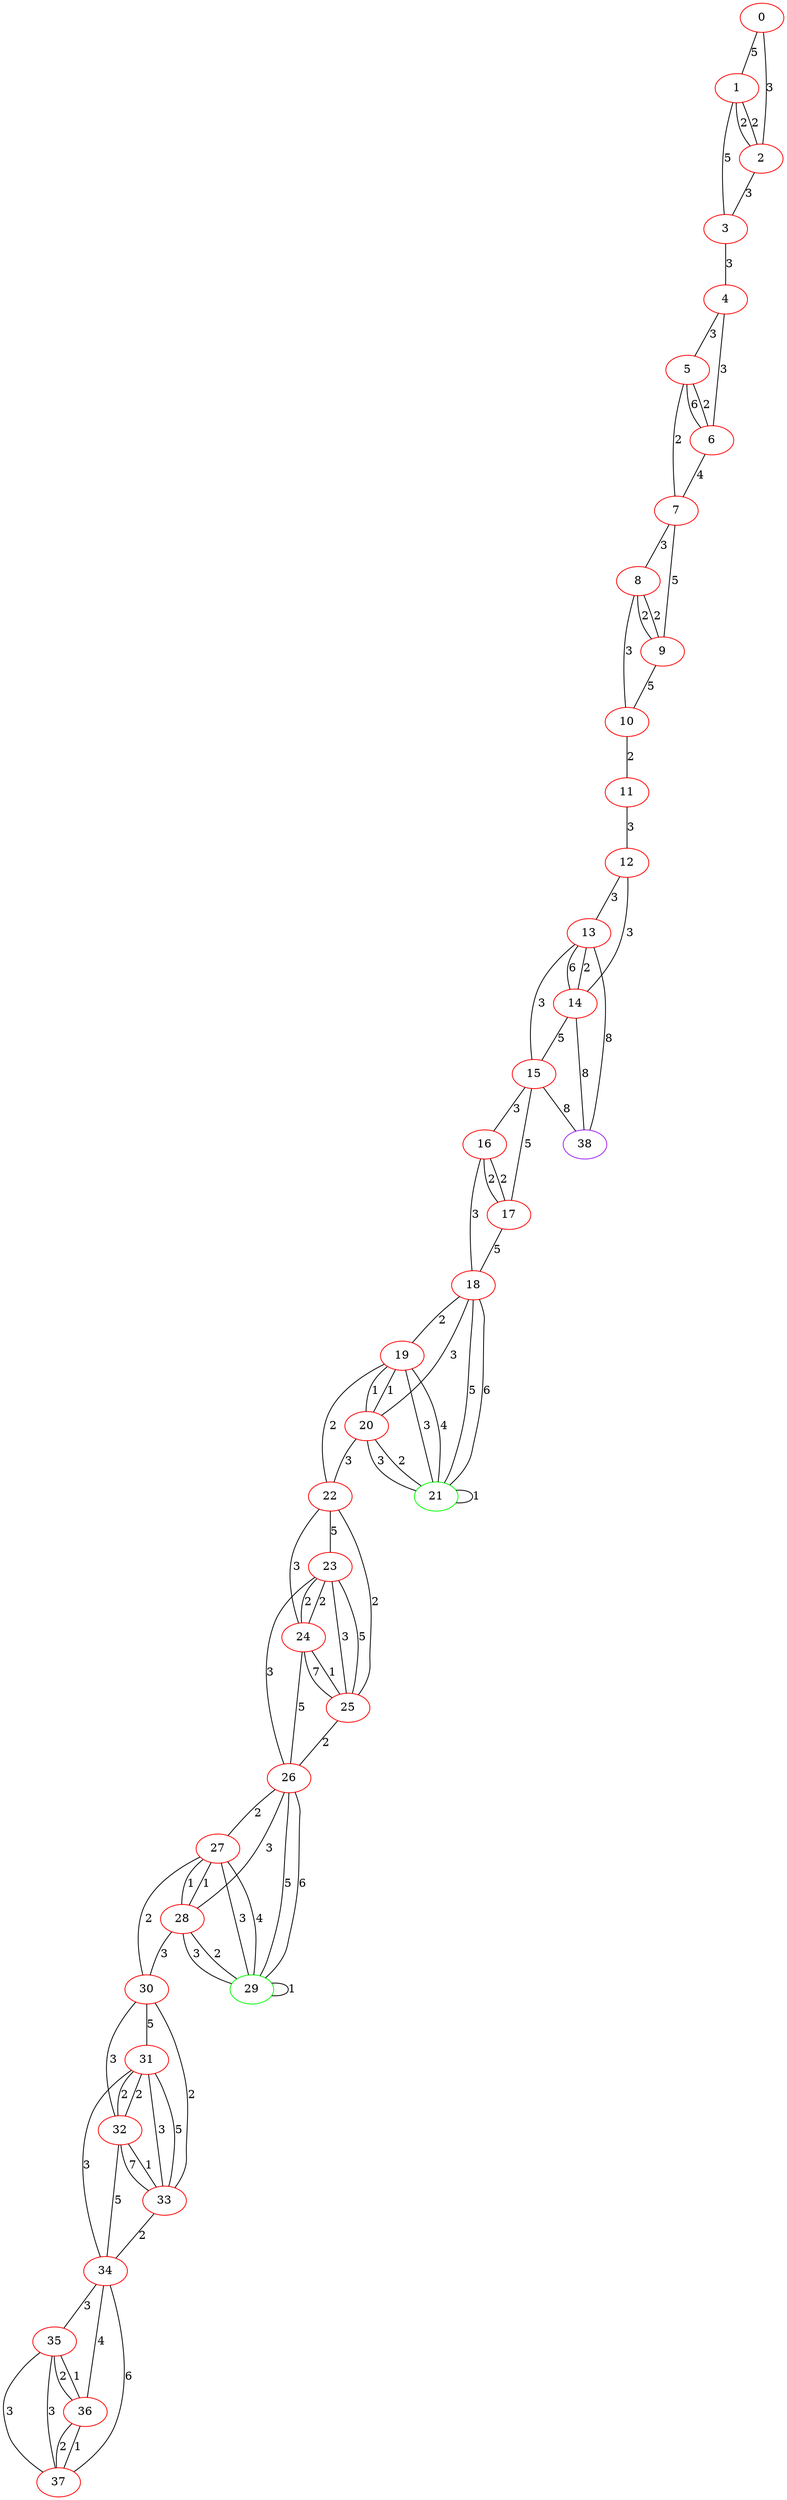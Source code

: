 graph "" {
0 [color=red, weight=1];
1 [color=red, weight=1];
2 [color=red, weight=1];
3 [color=red, weight=1];
4 [color=red, weight=1];
5 [color=red, weight=1];
6 [color=red, weight=1];
7 [color=red, weight=1];
8 [color=red, weight=1];
9 [color=red, weight=1];
10 [color=red, weight=1];
11 [color=red, weight=1];
12 [color=red, weight=1];
13 [color=red, weight=1];
14 [color=red, weight=1];
15 [color=red, weight=1];
16 [color=red, weight=1];
17 [color=red, weight=1];
18 [color=red, weight=1];
19 [color=red, weight=1];
20 [color=red, weight=1];
21 [color=green, weight=2];
22 [color=red, weight=1];
23 [color=red, weight=1];
24 [color=red, weight=1];
25 [color=red, weight=1];
26 [color=red, weight=1];
27 [color=red, weight=1];
28 [color=red, weight=1];
29 [color=green, weight=2];
30 [color=red, weight=1];
31 [color=red, weight=1];
32 [color=red, weight=1];
33 [color=red, weight=1];
34 [color=red, weight=1];
35 [color=red, weight=1];
36 [color=red, weight=1];
37 [color=red, weight=1];
38 [color=purple, weight=4];
0 -- 1  [key=0, label=5];
0 -- 2  [key=0, label=3];
1 -- 2  [key=0, label=2];
1 -- 2  [key=1, label=2];
1 -- 3  [key=0, label=5];
2 -- 3  [key=0, label=3];
3 -- 4  [key=0, label=3];
4 -- 5  [key=0, label=3];
4 -- 6  [key=0, label=3];
5 -- 6  [key=0, label=6];
5 -- 6  [key=1, label=2];
5 -- 7  [key=0, label=2];
6 -- 7  [key=0, label=4];
7 -- 8  [key=0, label=3];
7 -- 9  [key=0, label=5];
8 -- 9  [key=0, label=2];
8 -- 9  [key=1, label=2];
8 -- 10  [key=0, label=3];
9 -- 10  [key=0, label=5];
10 -- 11  [key=0, label=2];
11 -- 12  [key=0, label=3];
12 -- 13  [key=0, label=3];
12 -- 14  [key=0, label=3];
13 -- 38  [key=0, label=8];
13 -- 14  [key=0, label=6];
13 -- 14  [key=1, label=2];
13 -- 15  [key=0, label=3];
14 -- 38  [key=0, label=8];
14 -- 15  [key=0, label=5];
15 -- 16  [key=0, label=3];
15 -- 17  [key=0, label=5];
15 -- 38  [key=0, label=8];
16 -- 17  [key=0, label=2];
16 -- 17  [key=1, label=2];
16 -- 18  [key=0, label=3];
17 -- 18  [key=0, label=5];
18 -- 19  [key=0, label=2];
18 -- 20  [key=0, label=3];
18 -- 21  [key=0, label=5];
18 -- 21  [key=1, label=6];
19 -- 20  [key=0, label=1];
19 -- 20  [key=1, label=1];
19 -- 21  [key=0, label=3];
19 -- 21  [key=1, label=4];
19 -- 22  [key=0, label=2];
20 -- 21  [key=0, label=2];
20 -- 21  [key=1, label=3];
20 -- 22  [key=0, label=3];
21 -- 21  [key=0, label=1];
22 -- 24  [key=0, label=3];
22 -- 25  [key=0, label=2];
22 -- 23  [key=0, label=5];
23 -- 24  [key=0, label=2];
23 -- 24  [key=1, label=2];
23 -- 25  [key=0, label=3];
23 -- 25  [key=1, label=5];
23 -- 26  [key=0, label=3];
24 -- 25  [key=0, label=1];
24 -- 25  [key=1, label=7];
24 -- 26  [key=0, label=5];
25 -- 26  [key=0, label=2];
26 -- 27  [key=0, label=2];
26 -- 28  [key=0, label=3];
26 -- 29  [key=0, label=5];
26 -- 29  [key=1, label=6];
27 -- 28  [key=0, label=1];
27 -- 28  [key=1, label=1];
27 -- 29  [key=0, label=3];
27 -- 29  [key=1, label=4];
27 -- 30  [key=0, label=2];
28 -- 29  [key=0, label=2];
28 -- 29  [key=1, label=3];
28 -- 30  [key=0, label=3];
29 -- 29  [key=0, label=1];
30 -- 32  [key=0, label=3];
30 -- 33  [key=0, label=2];
30 -- 31  [key=0, label=5];
31 -- 32  [key=0, label=2];
31 -- 32  [key=1, label=2];
31 -- 33  [key=0, label=3];
31 -- 33  [key=1, label=5];
31 -- 34  [key=0, label=3];
32 -- 33  [key=0, label=1];
32 -- 33  [key=1, label=7];
32 -- 34  [key=0, label=5];
33 -- 34  [key=0, label=2];
34 -- 35  [key=0, label=3];
34 -- 36  [key=0, label=4];
34 -- 37  [key=0, label=6];
35 -- 36  [key=0, label=2];
35 -- 36  [key=1, label=1];
35 -- 37  [key=0, label=3];
35 -- 37  [key=1, label=3];
36 -- 37  [key=0, label=1];
36 -- 37  [key=1, label=2];
}
